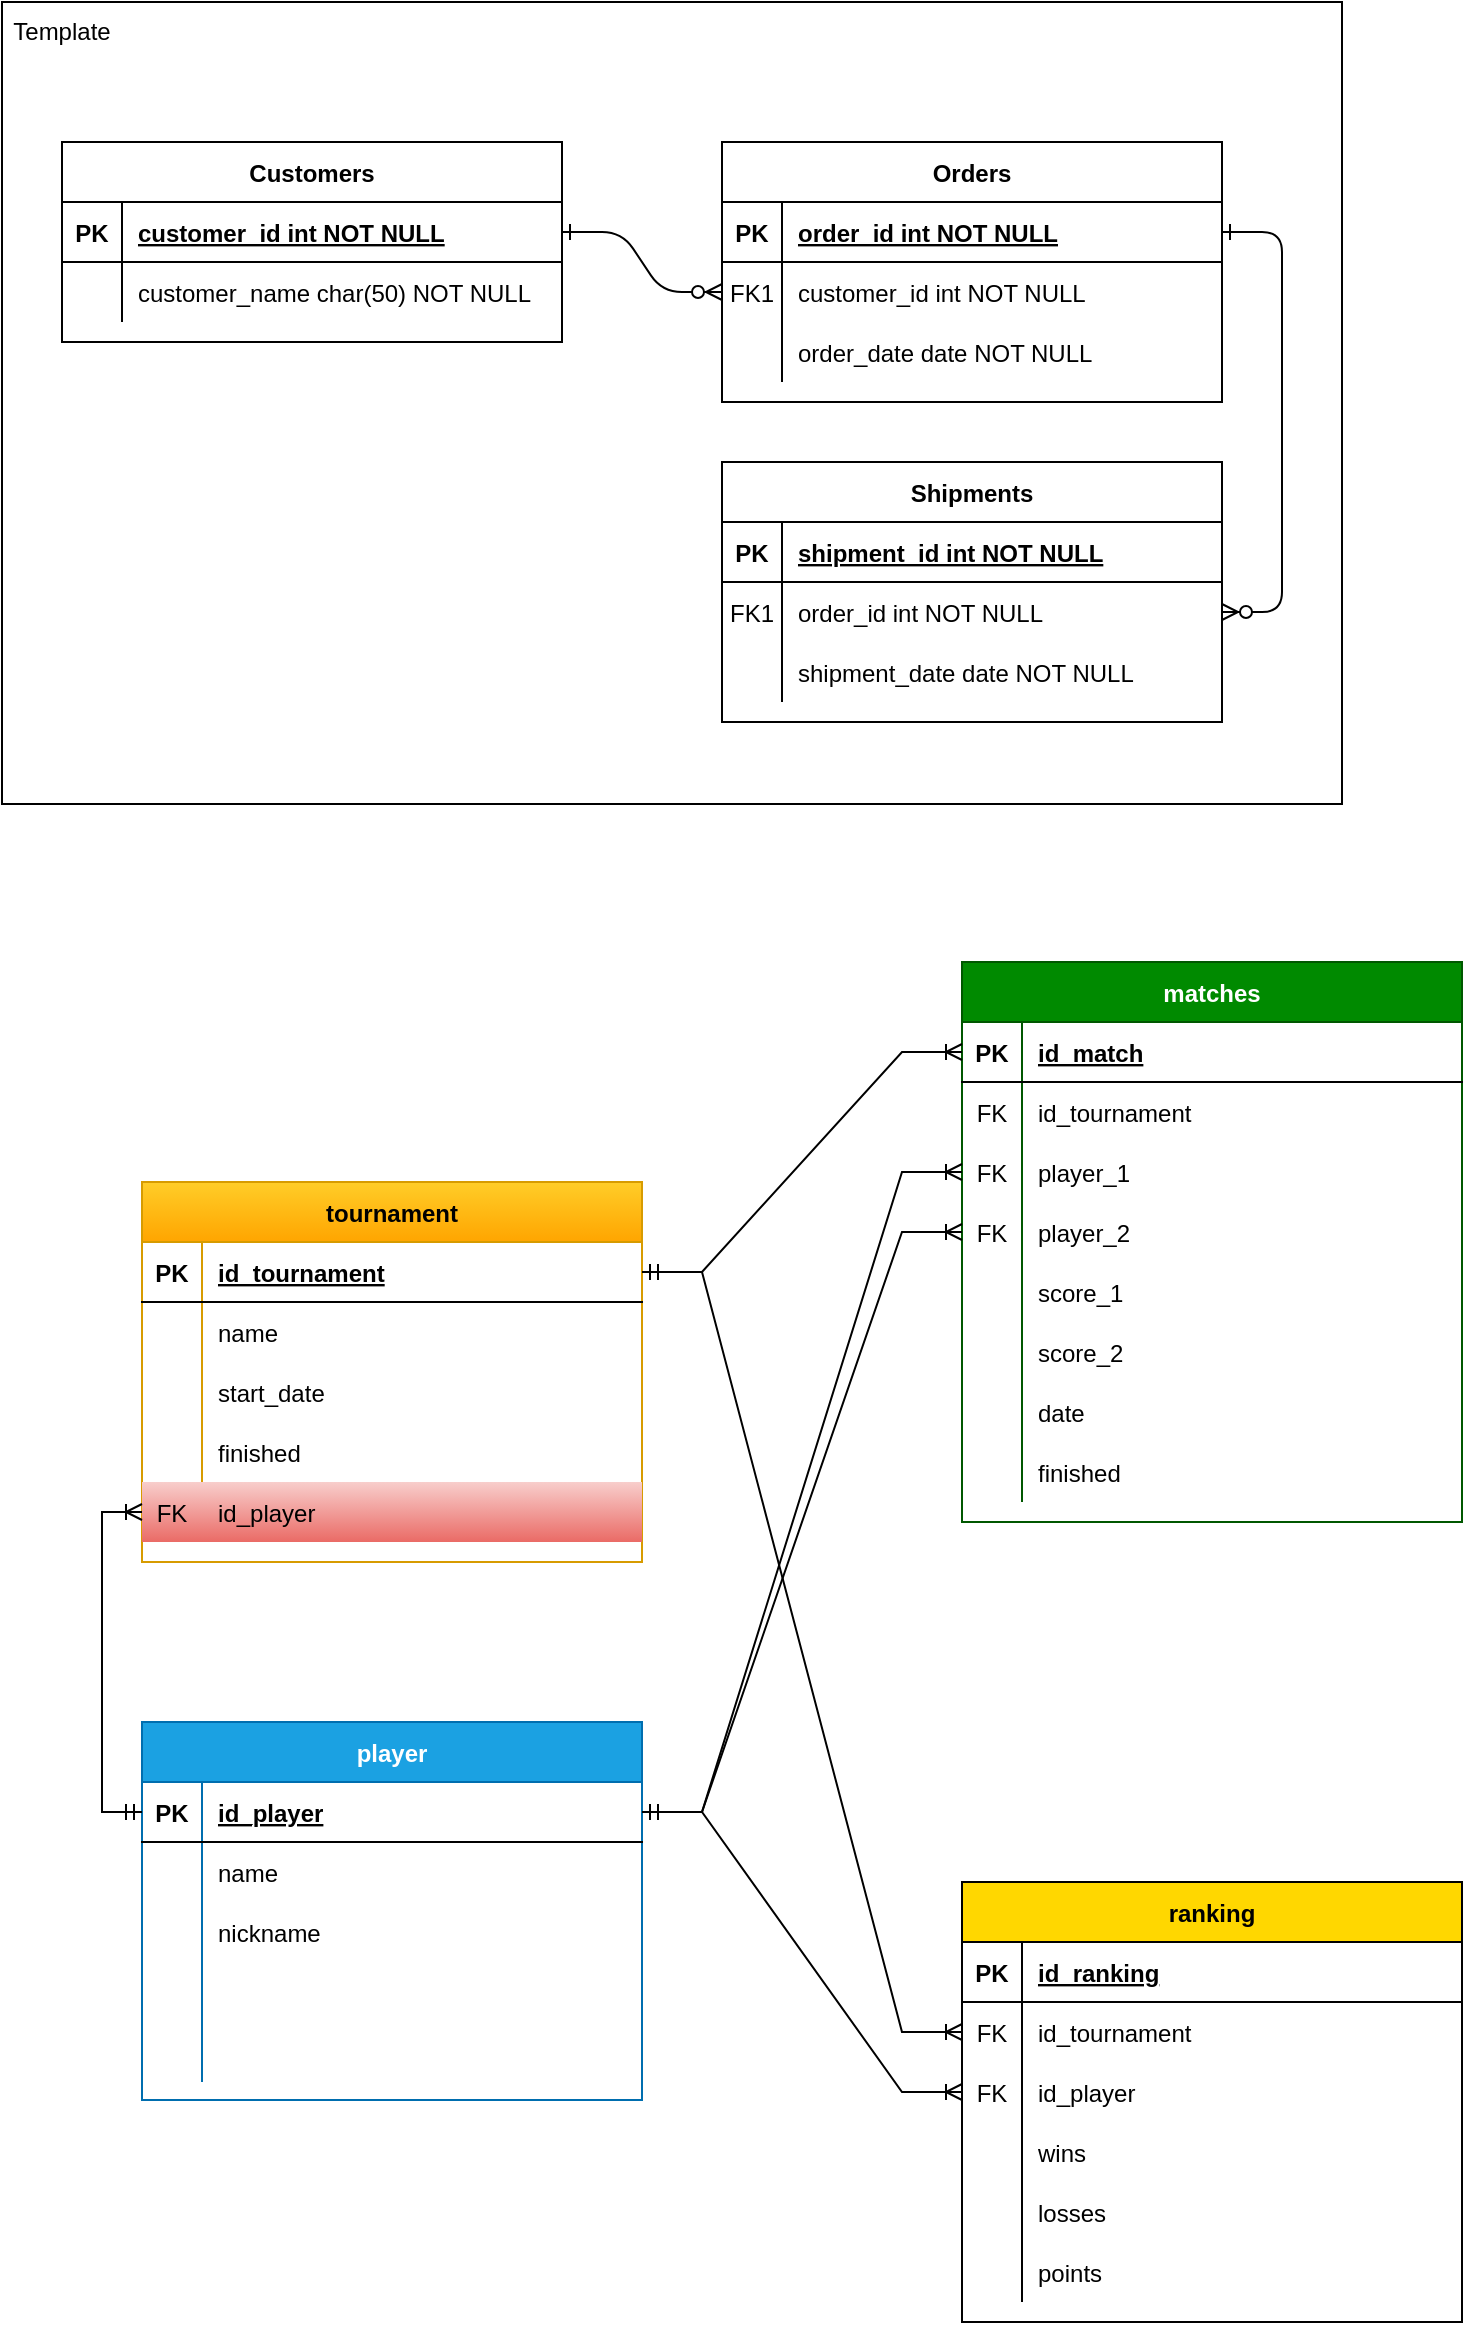 <mxfile version="26.2.14">
  <diagram id="R2lEEEUBdFMjLlhIrx00" name="Page-1">
    <mxGraphModel dx="1426" dy="1843" grid="1" gridSize="10" guides="1" tooltips="1" connect="1" arrows="1" fold="1" page="1" pageScale="1" pageWidth="850" pageHeight="1100" math="0" shadow="0" extFonts="Permanent Marker^https://fonts.googleapis.com/css?family=Permanent+Marker">
      <root>
        <mxCell id="0" />
        <mxCell id="1" parent="0" />
        <mxCell id="r2SVx0QW-fi42n-iGFnf-4" value="" style="group" vertex="1" connectable="0" parent="1">
          <mxGeometry x="20" y="-40" width="670" height="401" as="geometry" />
        </mxCell>
        <mxCell id="r2SVx0QW-fi42n-iGFnf-2" value="" style="rounded=0;whiteSpace=wrap;html=1;" vertex="1" parent="r2SVx0QW-fi42n-iGFnf-4">
          <mxGeometry width="670" height="401" as="geometry" />
        </mxCell>
        <mxCell id="C-vyLk0tnHw3VtMMgP7b-1" value="" style="edgeStyle=entityRelationEdgeStyle;endArrow=ERzeroToMany;startArrow=ERone;endFill=1;startFill=0;" parent="r2SVx0QW-fi42n-iGFnf-4" source="C-vyLk0tnHw3VtMMgP7b-24" target="C-vyLk0tnHw3VtMMgP7b-6" edge="1">
          <mxGeometry width="100" height="100" relative="1" as="geometry">
            <mxPoint x="250" y="670" as="sourcePoint" />
            <mxPoint x="350" y="570" as="targetPoint" />
          </mxGeometry>
        </mxCell>
        <mxCell id="C-vyLk0tnHw3VtMMgP7b-12" value="" style="edgeStyle=entityRelationEdgeStyle;endArrow=ERzeroToMany;startArrow=ERone;endFill=1;startFill=0;" parent="r2SVx0QW-fi42n-iGFnf-4" source="C-vyLk0tnHw3VtMMgP7b-3" target="C-vyLk0tnHw3VtMMgP7b-17" edge="1">
          <mxGeometry width="100" height="100" relative="1" as="geometry">
            <mxPoint x="310" y="130" as="sourcePoint" />
            <mxPoint x="370" y="155" as="targetPoint" />
          </mxGeometry>
        </mxCell>
        <mxCell id="C-vyLk0tnHw3VtMMgP7b-2" value="Orders" style="shape=table;startSize=30;container=1;collapsible=1;childLayout=tableLayout;fixedRows=1;rowLines=0;fontStyle=1;align=center;resizeLast=1;" parent="r2SVx0QW-fi42n-iGFnf-4" vertex="1">
          <mxGeometry x="360" y="70" width="250" height="130" as="geometry" />
        </mxCell>
        <mxCell id="C-vyLk0tnHw3VtMMgP7b-3" value="" style="shape=partialRectangle;collapsible=0;dropTarget=0;pointerEvents=0;fillColor=none;points=[[0,0.5],[1,0.5]];portConstraint=eastwest;top=0;left=0;right=0;bottom=1;" parent="C-vyLk0tnHw3VtMMgP7b-2" vertex="1">
          <mxGeometry y="30" width="250" height="30" as="geometry" />
        </mxCell>
        <mxCell id="C-vyLk0tnHw3VtMMgP7b-4" value="PK" style="shape=partialRectangle;overflow=hidden;connectable=0;fillColor=none;top=0;left=0;bottom=0;right=0;fontStyle=1;" parent="C-vyLk0tnHw3VtMMgP7b-3" vertex="1">
          <mxGeometry width="30" height="30" as="geometry">
            <mxRectangle width="30" height="30" as="alternateBounds" />
          </mxGeometry>
        </mxCell>
        <mxCell id="C-vyLk0tnHw3VtMMgP7b-5" value="order_id int NOT NULL " style="shape=partialRectangle;overflow=hidden;connectable=0;fillColor=none;top=0;left=0;bottom=0;right=0;align=left;spacingLeft=6;fontStyle=5;" parent="C-vyLk0tnHw3VtMMgP7b-3" vertex="1">
          <mxGeometry x="30" width="220" height="30" as="geometry">
            <mxRectangle width="220" height="30" as="alternateBounds" />
          </mxGeometry>
        </mxCell>
        <mxCell id="C-vyLk0tnHw3VtMMgP7b-6" value="" style="shape=partialRectangle;collapsible=0;dropTarget=0;pointerEvents=0;fillColor=none;points=[[0,0.5],[1,0.5]];portConstraint=eastwest;top=0;left=0;right=0;bottom=0;" parent="C-vyLk0tnHw3VtMMgP7b-2" vertex="1">
          <mxGeometry y="60" width="250" height="30" as="geometry" />
        </mxCell>
        <mxCell id="C-vyLk0tnHw3VtMMgP7b-7" value="FK1" style="shape=partialRectangle;overflow=hidden;connectable=0;fillColor=none;top=0;left=0;bottom=0;right=0;" parent="C-vyLk0tnHw3VtMMgP7b-6" vertex="1">
          <mxGeometry width="30" height="30" as="geometry">
            <mxRectangle width="30" height="30" as="alternateBounds" />
          </mxGeometry>
        </mxCell>
        <mxCell id="C-vyLk0tnHw3VtMMgP7b-8" value="customer_id int NOT NULL" style="shape=partialRectangle;overflow=hidden;connectable=0;fillColor=none;top=0;left=0;bottom=0;right=0;align=left;spacingLeft=6;" parent="C-vyLk0tnHw3VtMMgP7b-6" vertex="1">
          <mxGeometry x="30" width="220" height="30" as="geometry">
            <mxRectangle width="220" height="30" as="alternateBounds" />
          </mxGeometry>
        </mxCell>
        <mxCell id="C-vyLk0tnHw3VtMMgP7b-9" value="" style="shape=partialRectangle;collapsible=0;dropTarget=0;pointerEvents=0;fillColor=none;points=[[0,0.5],[1,0.5]];portConstraint=eastwest;top=0;left=0;right=0;bottom=0;" parent="C-vyLk0tnHw3VtMMgP7b-2" vertex="1">
          <mxGeometry y="90" width="250" height="30" as="geometry" />
        </mxCell>
        <mxCell id="C-vyLk0tnHw3VtMMgP7b-10" value="" style="shape=partialRectangle;overflow=hidden;connectable=0;fillColor=none;top=0;left=0;bottom=0;right=0;" parent="C-vyLk0tnHw3VtMMgP7b-9" vertex="1">
          <mxGeometry width="30" height="30" as="geometry">
            <mxRectangle width="30" height="30" as="alternateBounds" />
          </mxGeometry>
        </mxCell>
        <mxCell id="C-vyLk0tnHw3VtMMgP7b-11" value="order_date date NOT NULL" style="shape=partialRectangle;overflow=hidden;connectable=0;fillColor=none;top=0;left=0;bottom=0;right=0;align=left;spacingLeft=6;" parent="C-vyLk0tnHw3VtMMgP7b-9" vertex="1">
          <mxGeometry x="30" width="220" height="30" as="geometry">
            <mxRectangle width="220" height="30" as="alternateBounds" />
          </mxGeometry>
        </mxCell>
        <mxCell id="C-vyLk0tnHw3VtMMgP7b-13" value="Shipments" style="shape=table;startSize=30;container=1;collapsible=1;childLayout=tableLayout;fixedRows=1;rowLines=0;fontStyle=1;align=center;resizeLast=1;" parent="r2SVx0QW-fi42n-iGFnf-4" vertex="1">
          <mxGeometry x="360" y="230" width="250" height="130" as="geometry" />
        </mxCell>
        <mxCell id="C-vyLk0tnHw3VtMMgP7b-14" value="" style="shape=partialRectangle;collapsible=0;dropTarget=0;pointerEvents=0;fillColor=none;points=[[0,0.5],[1,0.5]];portConstraint=eastwest;top=0;left=0;right=0;bottom=1;" parent="C-vyLk0tnHw3VtMMgP7b-13" vertex="1">
          <mxGeometry y="30" width="250" height="30" as="geometry" />
        </mxCell>
        <mxCell id="C-vyLk0tnHw3VtMMgP7b-15" value="PK" style="shape=partialRectangle;overflow=hidden;connectable=0;fillColor=none;top=0;left=0;bottom=0;right=0;fontStyle=1;" parent="C-vyLk0tnHw3VtMMgP7b-14" vertex="1">
          <mxGeometry width="30" height="30" as="geometry">
            <mxRectangle width="30" height="30" as="alternateBounds" />
          </mxGeometry>
        </mxCell>
        <mxCell id="C-vyLk0tnHw3VtMMgP7b-16" value="shipment_id int NOT NULL " style="shape=partialRectangle;overflow=hidden;connectable=0;fillColor=none;top=0;left=0;bottom=0;right=0;align=left;spacingLeft=6;fontStyle=5;" parent="C-vyLk0tnHw3VtMMgP7b-14" vertex="1">
          <mxGeometry x="30" width="220" height="30" as="geometry">
            <mxRectangle width="220" height="30" as="alternateBounds" />
          </mxGeometry>
        </mxCell>
        <mxCell id="C-vyLk0tnHw3VtMMgP7b-17" value="" style="shape=partialRectangle;collapsible=0;dropTarget=0;pointerEvents=0;fillColor=none;points=[[0,0.5],[1,0.5]];portConstraint=eastwest;top=0;left=0;right=0;bottom=0;" parent="C-vyLk0tnHw3VtMMgP7b-13" vertex="1">
          <mxGeometry y="60" width="250" height="30" as="geometry" />
        </mxCell>
        <mxCell id="C-vyLk0tnHw3VtMMgP7b-18" value="FK1" style="shape=partialRectangle;overflow=hidden;connectable=0;fillColor=none;top=0;left=0;bottom=0;right=0;" parent="C-vyLk0tnHw3VtMMgP7b-17" vertex="1">
          <mxGeometry width="30" height="30" as="geometry">
            <mxRectangle width="30" height="30" as="alternateBounds" />
          </mxGeometry>
        </mxCell>
        <mxCell id="C-vyLk0tnHw3VtMMgP7b-19" value="order_id int NOT NULL" style="shape=partialRectangle;overflow=hidden;connectable=0;fillColor=none;top=0;left=0;bottom=0;right=0;align=left;spacingLeft=6;" parent="C-vyLk0tnHw3VtMMgP7b-17" vertex="1">
          <mxGeometry x="30" width="220" height="30" as="geometry">
            <mxRectangle width="220" height="30" as="alternateBounds" />
          </mxGeometry>
        </mxCell>
        <mxCell id="C-vyLk0tnHw3VtMMgP7b-20" value="" style="shape=partialRectangle;collapsible=0;dropTarget=0;pointerEvents=0;fillColor=none;points=[[0,0.5],[1,0.5]];portConstraint=eastwest;top=0;left=0;right=0;bottom=0;" parent="C-vyLk0tnHw3VtMMgP7b-13" vertex="1">
          <mxGeometry y="90" width="250" height="30" as="geometry" />
        </mxCell>
        <mxCell id="C-vyLk0tnHw3VtMMgP7b-21" value="" style="shape=partialRectangle;overflow=hidden;connectable=0;fillColor=none;top=0;left=0;bottom=0;right=0;" parent="C-vyLk0tnHw3VtMMgP7b-20" vertex="1">
          <mxGeometry width="30" height="30" as="geometry">
            <mxRectangle width="30" height="30" as="alternateBounds" />
          </mxGeometry>
        </mxCell>
        <mxCell id="C-vyLk0tnHw3VtMMgP7b-22" value="shipment_date date NOT NULL" style="shape=partialRectangle;overflow=hidden;connectable=0;fillColor=none;top=0;left=0;bottom=0;right=0;align=left;spacingLeft=6;" parent="C-vyLk0tnHw3VtMMgP7b-20" vertex="1">
          <mxGeometry x="30" width="220" height="30" as="geometry">
            <mxRectangle width="220" height="30" as="alternateBounds" />
          </mxGeometry>
        </mxCell>
        <mxCell id="C-vyLk0tnHw3VtMMgP7b-23" value="Customers" style="shape=table;startSize=30;container=1;collapsible=1;childLayout=tableLayout;fixedRows=1;rowLines=0;fontStyle=1;align=center;resizeLast=1;" parent="r2SVx0QW-fi42n-iGFnf-4" vertex="1">
          <mxGeometry x="30" y="70" width="250" height="100" as="geometry" />
        </mxCell>
        <mxCell id="C-vyLk0tnHw3VtMMgP7b-24" value="" style="shape=partialRectangle;collapsible=0;dropTarget=0;pointerEvents=0;fillColor=none;points=[[0,0.5],[1,0.5]];portConstraint=eastwest;top=0;left=0;right=0;bottom=1;" parent="C-vyLk0tnHw3VtMMgP7b-23" vertex="1">
          <mxGeometry y="30" width="250" height="30" as="geometry" />
        </mxCell>
        <mxCell id="C-vyLk0tnHw3VtMMgP7b-25" value="PK" style="shape=partialRectangle;overflow=hidden;connectable=0;fillColor=none;top=0;left=0;bottom=0;right=0;fontStyle=1;" parent="C-vyLk0tnHw3VtMMgP7b-24" vertex="1">
          <mxGeometry width="30" height="30" as="geometry">
            <mxRectangle width="30" height="30" as="alternateBounds" />
          </mxGeometry>
        </mxCell>
        <mxCell id="C-vyLk0tnHw3VtMMgP7b-26" value="customer_id int NOT NULL " style="shape=partialRectangle;overflow=hidden;connectable=0;fillColor=none;top=0;left=0;bottom=0;right=0;align=left;spacingLeft=6;fontStyle=5;" parent="C-vyLk0tnHw3VtMMgP7b-24" vertex="1">
          <mxGeometry x="30" width="220" height="30" as="geometry">
            <mxRectangle width="220" height="30" as="alternateBounds" />
          </mxGeometry>
        </mxCell>
        <mxCell id="C-vyLk0tnHw3VtMMgP7b-27" value="" style="shape=partialRectangle;collapsible=0;dropTarget=0;pointerEvents=0;fillColor=none;points=[[0,0.5],[1,0.5]];portConstraint=eastwest;top=0;left=0;right=0;bottom=0;" parent="C-vyLk0tnHw3VtMMgP7b-23" vertex="1">
          <mxGeometry y="60" width="250" height="30" as="geometry" />
        </mxCell>
        <mxCell id="C-vyLk0tnHw3VtMMgP7b-28" value="" style="shape=partialRectangle;overflow=hidden;connectable=0;fillColor=none;top=0;left=0;bottom=0;right=0;" parent="C-vyLk0tnHw3VtMMgP7b-27" vertex="1">
          <mxGeometry width="30" height="30" as="geometry">
            <mxRectangle width="30" height="30" as="alternateBounds" />
          </mxGeometry>
        </mxCell>
        <mxCell id="C-vyLk0tnHw3VtMMgP7b-29" value="customer_name char(50) NOT NULL" style="shape=partialRectangle;overflow=hidden;connectable=0;fillColor=none;top=0;left=0;bottom=0;right=0;align=left;spacingLeft=6;" parent="C-vyLk0tnHw3VtMMgP7b-27" vertex="1">
          <mxGeometry x="30" width="220" height="30" as="geometry">
            <mxRectangle width="220" height="30" as="alternateBounds" />
          </mxGeometry>
        </mxCell>
        <mxCell id="r2SVx0QW-fi42n-iGFnf-3" value="Template" style="text;html=1;align=center;verticalAlign=middle;whiteSpace=wrap;rounded=0;fontFamily=Helvetica;fontSize=12;fontColor=default;" vertex="1" parent="r2SVx0QW-fi42n-iGFnf-4">
          <mxGeometry width="60" height="30" as="geometry" />
        </mxCell>
        <mxCell id="r2SVx0QW-fi42n-iGFnf-9" value="player" style="shape=table;startSize=30;container=1;collapsible=1;childLayout=tableLayout;fixedRows=1;rowLines=0;fontStyle=1;align=center;resizeLast=1;fillColor=#1ba1e2;fontColor=#ffffff;strokeColor=#006EAF;" vertex="1" parent="1">
          <mxGeometry x="90" y="820" width="250" height="189" as="geometry" />
        </mxCell>
        <mxCell id="r2SVx0QW-fi42n-iGFnf-10" value="" style="shape=partialRectangle;collapsible=0;dropTarget=0;pointerEvents=0;fillColor=none;points=[[0,0.5],[1,0.5]];portConstraint=eastwest;top=0;left=0;right=0;bottom=1;" vertex="1" parent="r2SVx0QW-fi42n-iGFnf-9">
          <mxGeometry y="30" width="250" height="30" as="geometry" />
        </mxCell>
        <mxCell id="r2SVx0QW-fi42n-iGFnf-11" value="PK" style="shape=partialRectangle;overflow=hidden;connectable=0;fillColor=none;top=0;left=0;bottom=0;right=0;fontStyle=1;" vertex="1" parent="r2SVx0QW-fi42n-iGFnf-10">
          <mxGeometry width="30" height="30" as="geometry">
            <mxRectangle width="30" height="30" as="alternateBounds" />
          </mxGeometry>
        </mxCell>
        <mxCell id="r2SVx0QW-fi42n-iGFnf-12" value="id_player" style="shape=partialRectangle;overflow=hidden;connectable=0;fillColor=none;top=0;left=0;bottom=0;right=0;align=left;spacingLeft=6;fontStyle=5;" vertex="1" parent="r2SVx0QW-fi42n-iGFnf-10">
          <mxGeometry x="30" width="220" height="30" as="geometry">
            <mxRectangle width="220" height="30" as="alternateBounds" />
          </mxGeometry>
        </mxCell>
        <mxCell id="r2SVx0QW-fi42n-iGFnf-13" value="" style="shape=partialRectangle;collapsible=0;dropTarget=0;pointerEvents=0;fillColor=none;points=[[0,0.5],[1,0.5]];portConstraint=eastwest;top=0;left=0;right=0;bottom=0;" vertex="1" parent="r2SVx0QW-fi42n-iGFnf-9">
          <mxGeometry y="60" width="250" height="30" as="geometry" />
        </mxCell>
        <mxCell id="r2SVx0QW-fi42n-iGFnf-14" value="" style="shape=partialRectangle;overflow=hidden;connectable=0;fillColor=none;top=0;left=0;bottom=0;right=0;" vertex="1" parent="r2SVx0QW-fi42n-iGFnf-13">
          <mxGeometry width="30" height="30" as="geometry">
            <mxRectangle width="30" height="30" as="alternateBounds" />
          </mxGeometry>
        </mxCell>
        <mxCell id="r2SVx0QW-fi42n-iGFnf-15" value="name" style="shape=partialRectangle;overflow=hidden;connectable=0;fillColor=none;top=0;left=0;bottom=0;right=0;align=left;spacingLeft=6;" vertex="1" parent="r2SVx0QW-fi42n-iGFnf-13">
          <mxGeometry x="30" width="220" height="30" as="geometry">
            <mxRectangle width="220" height="30" as="alternateBounds" />
          </mxGeometry>
        </mxCell>
        <mxCell id="r2SVx0QW-fi42n-iGFnf-34" value="" style="shape=partialRectangle;collapsible=0;dropTarget=0;pointerEvents=0;fillColor=none;points=[[0,0.5],[1,0.5]];portConstraint=eastwest;top=0;left=0;right=0;bottom=0;" vertex="1" parent="r2SVx0QW-fi42n-iGFnf-9">
          <mxGeometry y="90" width="250" height="30" as="geometry" />
        </mxCell>
        <mxCell id="r2SVx0QW-fi42n-iGFnf-35" value="" style="shape=partialRectangle;overflow=hidden;connectable=0;fillColor=none;top=0;left=0;bottom=0;right=0;" vertex="1" parent="r2SVx0QW-fi42n-iGFnf-34">
          <mxGeometry width="30" height="30" as="geometry">
            <mxRectangle width="30" height="30" as="alternateBounds" />
          </mxGeometry>
        </mxCell>
        <mxCell id="r2SVx0QW-fi42n-iGFnf-36" value="nickname" style="shape=partialRectangle;overflow=hidden;connectable=0;fillColor=none;top=0;left=0;bottom=0;right=0;align=left;spacingLeft=6;" vertex="1" parent="r2SVx0QW-fi42n-iGFnf-34">
          <mxGeometry x="30" width="220" height="30" as="geometry">
            <mxRectangle width="220" height="30" as="alternateBounds" />
          </mxGeometry>
        </mxCell>
        <mxCell id="r2SVx0QW-fi42n-iGFnf-37" value="" style="shape=partialRectangle;collapsible=0;dropTarget=0;pointerEvents=0;fillColor=none;points=[[0,0.5],[1,0.5]];portConstraint=eastwest;top=0;left=0;right=0;bottom=0;" vertex="1" parent="r2SVx0QW-fi42n-iGFnf-9">
          <mxGeometry y="120" width="250" height="30" as="geometry" />
        </mxCell>
        <mxCell id="r2SVx0QW-fi42n-iGFnf-38" value="" style="shape=partialRectangle;overflow=hidden;connectable=0;fillColor=none;top=0;left=0;bottom=0;right=0;" vertex="1" parent="r2SVx0QW-fi42n-iGFnf-37">
          <mxGeometry width="30" height="30" as="geometry">
            <mxRectangle width="30" height="30" as="alternateBounds" />
          </mxGeometry>
        </mxCell>
        <mxCell id="r2SVx0QW-fi42n-iGFnf-39" value="" style="shape=partialRectangle;overflow=hidden;connectable=0;fillColor=none;top=0;left=0;bottom=0;right=0;align=left;spacingLeft=6;" vertex="1" parent="r2SVx0QW-fi42n-iGFnf-37">
          <mxGeometry x="30" width="220" height="30" as="geometry">
            <mxRectangle width="220" height="30" as="alternateBounds" />
          </mxGeometry>
        </mxCell>
        <mxCell id="r2SVx0QW-fi42n-iGFnf-40" value="" style="shape=partialRectangle;collapsible=0;dropTarget=0;pointerEvents=0;fillColor=none;points=[[0,0.5],[1,0.5]];portConstraint=eastwest;top=0;left=0;right=0;bottom=0;" vertex="1" parent="r2SVx0QW-fi42n-iGFnf-9">
          <mxGeometry y="150" width="250" height="30" as="geometry" />
        </mxCell>
        <mxCell id="r2SVx0QW-fi42n-iGFnf-41" value="" style="shape=partialRectangle;overflow=hidden;connectable=0;fillColor=none;top=0;left=0;bottom=0;right=0;" vertex="1" parent="r2SVx0QW-fi42n-iGFnf-40">
          <mxGeometry width="30" height="30" as="geometry">
            <mxRectangle width="30" height="30" as="alternateBounds" />
          </mxGeometry>
        </mxCell>
        <mxCell id="r2SVx0QW-fi42n-iGFnf-42" value="" style="shape=partialRectangle;overflow=hidden;connectable=0;fillColor=none;top=0;left=0;bottom=0;right=0;align=left;spacingLeft=6;" vertex="1" parent="r2SVx0QW-fi42n-iGFnf-40">
          <mxGeometry x="30" width="220" height="30" as="geometry">
            <mxRectangle width="220" height="30" as="alternateBounds" />
          </mxGeometry>
        </mxCell>
        <mxCell id="r2SVx0QW-fi42n-iGFnf-61" value="tournament" style="shape=table;startSize=30;container=1;collapsible=1;childLayout=tableLayout;fixedRows=1;rowLines=0;fontStyle=1;align=center;resizeLast=1;rounded=0;strokeColor=#d79b00;verticalAlign=middle;fontFamily=Helvetica;fontSize=12;fillColor=#ffcd28;gradientColor=#ffa500;" vertex="1" parent="1">
          <mxGeometry x="90" y="550" width="250" height="190" as="geometry" />
        </mxCell>
        <mxCell id="r2SVx0QW-fi42n-iGFnf-62" value="" style="shape=partialRectangle;collapsible=0;dropTarget=0;pointerEvents=0;fillColor=none;points=[[0,0.5],[1,0.5]];portConstraint=eastwest;top=0;left=0;right=0;bottom=1;rounded=0;strokeColor=default;align=center;verticalAlign=middle;fontFamily=Helvetica;fontSize=12;fontColor=default;" vertex="1" parent="r2SVx0QW-fi42n-iGFnf-61">
          <mxGeometry y="30" width="250" height="30" as="geometry" />
        </mxCell>
        <mxCell id="r2SVx0QW-fi42n-iGFnf-63" value="PK" style="shape=partialRectangle;overflow=hidden;connectable=0;fillColor=none;top=0;left=0;bottom=0;right=0;fontStyle=1;rounded=0;strokeColor=default;align=center;verticalAlign=middle;fontFamily=Helvetica;fontSize=12;fontColor=default;" vertex="1" parent="r2SVx0QW-fi42n-iGFnf-62">
          <mxGeometry width="30" height="30" as="geometry">
            <mxRectangle width="30" height="30" as="alternateBounds" />
          </mxGeometry>
        </mxCell>
        <mxCell id="r2SVx0QW-fi42n-iGFnf-64" value="id_tournament" style="shape=partialRectangle;overflow=hidden;connectable=0;fillColor=none;top=0;left=0;bottom=0;right=0;align=left;spacingLeft=6;fontStyle=5;rounded=0;strokeColor=default;verticalAlign=middle;fontFamily=Helvetica;fontSize=12;fontColor=default;" vertex="1" parent="r2SVx0QW-fi42n-iGFnf-62">
          <mxGeometry x="30" width="220" height="30" as="geometry">
            <mxRectangle width="220" height="30" as="alternateBounds" />
          </mxGeometry>
        </mxCell>
        <mxCell id="r2SVx0QW-fi42n-iGFnf-65" value="" style="shape=partialRectangle;collapsible=0;dropTarget=0;pointerEvents=0;fillColor=none;points=[[0,0.5],[1,0.5]];portConstraint=eastwest;top=0;left=0;right=0;bottom=0;rounded=0;strokeColor=default;align=center;verticalAlign=middle;fontFamily=Helvetica;fontSize=12;fontColor=default;" vertex="1" parent="r2SVx0QW-fi42n-iGFnf-61">
          <mxGeometry y="60" width="250" height="30" as="geometry" />
        </mxCell>
        <mxCell id="r2SVx0QW-fi42n-iGFnf-66" value="" style="shape=partialRectangle;overflow=hidden;connectable=0;fillColor=none;top=0;left=0;bottom=0;right=0;rounded=0;strokeColor=default;align=center;verticalAlign=middle;fontFamily=Helvetica;fontSize=12;fontColor=default;" vertex="1" parent="r2SVx0QW-fi42n-iGFnf-65">
          <mxGeometry width="30" height="30" as="geometry">
            <mxRectangle width="30" height="30" as="alternateBounds" />
          </mxGeometry>
        </mxCell>
        <mxCell id="r2SVx0QW-fi42n-iGFnf-67" value="name" style="shape=partialRectangle;overflow=hidden;connectable=0;fillColor=none;top=0;left=0;bottom=0;right=0;align=left;spacingLeft=6;rounded=0;strokeColor=default;verticalAlign=middle;fontFamily=Helvetica;fontSize=12;fontColor=default;" vertex="1" parent="r2SVx0QW-fi42n-iGFnf-65">
          <mxGeometry x="30" width="220" height="30" as="geometry">
            <mxRectangle width="220" height="30" as="alternateBounds" />
          </mxGeometry>
        </mxCell>
        <mxCell id="r2SVx0QW-fi42n-iGFnf-68" value="" style="shape=partialRectangle;collapsible=0;dropTarget=0;pointerEvents=0;fillColor=none;points=[[0,0.5],[1,0.5]];portConstraint=eastwest;top=0;left=0;right=0;bottom=0;rounded=0;strokeColor=default;align=center;verticalAlign=middle;fontFamily=Helvetica;fontSize=12;fontColor=default;" vertex="1" parent="r2SVx0QW-fi42n-iGFnf-61">
          <mxGeometry y="90" width="250" height="30" as="geometry" />
        </mxCell>
        <mxCell id="r2SVx0QW-fi42n-iGFnf-69" value="" style="shape=partialRectangle;overflow=hidden;connectable=0;fillColor=none;top=0;left=0;bottom=0;right=0;rounded=0;strokeColor=default;align=center;verticalAlign=middle;fontFamily=Helvetica;fontSize=12;fontColor=default;" vertex="1" parent="r2SVx0QW-fi42n-iGFnf-68">
          <mxGeometry width="30" height="30" as="geometry">
            <mxRectangle width="30" height="30" as="alternateBounds" />
          </mxGeometry>
        </mxCell>
        <mxCell id="r2SVx0QW-fi42n-iGFnf-70" value="start_date" style="shape=partialRectangle;overflow=hidden;connectable=0;fillColor=none;top=0;left=0;bottom=0;right=0;align=left;spacingLeft=6;rounded=0;strokeColor=default;verticalAlign=middle;fontFamily=Helvetica;fontSize=12;fontColor=default;" vertex="1" parent="r2SVx0QW-fi42n-iGFnf-68">
          <mxGeometry x="30" width="220" height="30" as="geometry">
            <mxRectangle width="220" height="30" as="alternateBounds" />
          </mxGeometry>
        </mxCell>
        <mxCell id="r2SVx0QW-fi42n-iGFnf-71" value="" style="shape=partialRectangle;collapsible=0;dropTarget=0;pointerEvents=0;fillColor=none;points=[[0,0.5],[1,0.5]];portConstraint=eastwest;top=0;left=0;right=0;bottom=0;rounded=0;strokeColor=default;align=center;verticalAlign=middle;fontFamily=Helvetica;fontSize=12;fontColor=default;" vertex="1" parent="r2SVx0QW-fi42n-iGFnf-61">
          <mxGeometry y="120" width="250" height="30" as="geometry" />
        </mxCell>
        <mxCell id="r2SVx0QW-fi42n-iGFnf-72" value="" style="shape=partialRectangle;overflow=hidden;connectable=0;fillColor=none;top=0;left=0;bottom=0;right=0;rounded=0;strokeColor=default;align=center;verticalAlign=middle;fontFamily=Helvetica;fontSize=12;fontColor=default;" vertex="1" parent="r2SVx0QW-fi42n-iGFnf-71">
          <mxGeometry width="30" height="30" as="geometry">
            <mxRectangle width="30" height="30" as="alternateBounds" />
          </mxGeometry>
        </mxCell>
        <mxCell id="r2SVx0QW-fi42n-iGFnf-73" value="finished" style="shape=partialRectangle;overflow=hidden;connectable=0;fillColor=none;top=0;left=0;bottom=0;right=0;align=left;spacingLeft=6;rounded=0;strokeColor=default;verticalAlign=middle;fontFamily=Helvetica;fontSize=12;fontColor=default;" vertex="1" parent="r2SVx0QW-fi42n-iGFnf-71">
          <mxGeometry x="30" width="220" height="30" as="geometry">
            <mxRectangle width="220" height="30" as="alternateBounds" />
          </mxGeometry>
        </mxCell>
        <mxCell id="r2SVx0QW-fi42n-iGFnf-131" value="" style="shape=partialRectangle;collapsible=0;dropTarget=0;pointerEvents=0;fillColor=#f8cecc;points=[[0,0.5],[1,0.5]];portConstraint=eastwest;top=0;left=0;right=0;bottom=0;rounded=0;strokeColor=#b85450;align=center;verticalAlign=middle;fontFamily=Helvetica;fontSize=12;gradientColor=#ea6b66;" vertex="1" parent="r2SVx0QW-fi42n-iGFnf-61">
          <mxGeometry y="150" width="250" height="30" as="geometry" />
        </mxCell>
        <mxCell id="r2SVx0QW-fi42n-iGFnf-132" value="FK" style="shape=partialRectangle;overflow=hidden;connectable=0;fillColor=none;top=0;left=0;bottom=0;right=0;rounded=0;strokeColor=default;align=center;verticalAlign=middle;fontFamily=Helvetica;fontSize=12;fontColor=default;" vertex="1" parent="r2SVx0QW-fi42n-iGFnf-131">
          <mxGeometry width="30" height="30" as="geometry">
            <mxRectangle width="30" height="30" as="alternateBounds" />
          </mxGeometry>
        </mxCell>
        <mxCell id="r2SVx0QW-fi42n-iGFnf-133" value="id_player" style="shape=partialRectangle;overflow=hidden;connectable=0;fillColor=none;top=0;left=0;bottom=0;right=0;align=left;spacingLeft=6;rounded=0;strokeColor=default;verticalAlign=middle;fontFamily=Helvetica;fontSize=12;fontColor=default;" vertex="1" parent="r2SVx0QW-fi42n-iGFnf-131">
          <mxGeometry x="30" width="220" height="30" as="geometry">
            <mxRectangle width="220" height="30" as="alternateBounds" />
          </mxGeometry>
        </mxCell>
        <mxCell id="r2SVx0QW-fi42n-iGFnf-74" value="matches" style="shape=table;startSize=30;container=1;collapsible=1;childLayout=tableLayout;fixedRows=1;rowLines=0;fontStyle=1;align=center;resizeLast=1;rounded=0;strokeColor=#005700;verticalAlign=middle;fontFamily=Helvetica;fontSize=12;fontColor=#ffffff;fillColor=#008a00;" vertex="1" parent="1">
          <mxGeometry x="500" y="440" width="250" height="280" as="geometry" />
        </mxCell>
        <mxCell id="r2SVx0QW-fi42n-iGFnf-75" value="" style="shape=partialRectangle;collapsible=0;dropTarget=0;pointerEvents=0;fillColor=none;points=[[0,0.5],[1,0.5]];portConstraint=eastwest;top=0;left=0;right=0;bottom=1;rounded=0;strokeColor=default;align=center;verticalAlign=middle;fontFamily=Helvetica;fontSize=12;fontColor=default;" vertex="1" parent="r2SVx0QW-fi42n-iGFnf-74">
          <mxGeometry y="30" width="250" height="30" as="geometry" />
        </mxCell>
        <mxCell id="r2SVx0QW-fi42n-iGFnf-76" value="PK" style="shape=partialRectangle;overflow=hidden;connectable=0;fillColor=none;top=0;left=0;bottom=0;right=0;fontStyle=1;rounded=0;strokeColor=default;align=center;verticalAlign=middle;fontFamily=Helvetica;fontSize=12;fontColor=default;" vertex="1" parent="r2SVx0QW-fi42n-iGFnf-75">
          <mxGeometry width="30" height="30" as="geometry">
            <mxRectangle width="30" height="30" as="alternateBounds" />
          </mxGeometry>
        </mxCell>
        <mxCell id="r2SVx0QW-fi42n-iGFnf-77" value="id_match" style="shape=partialRectangle;overflow=hidden;connectable=0;fillColor=none;top=0;left=0;bottom=0;right=0;align=left;spacingLeft=6;fontStyle=5;rounded=0;strokeColor=default;verticalAlign=middle;fontFamily=Helvetica;fontSize=12;fontColor=default;" vertex="1" parent="r2SVx0QW-fi42n-iGFnf-75">
          <mxGeometry x="30" width="220" height="30" as="geometry">
            <mxRectangle width="220" height="30" as="alternateBounds" />
          </mxGeometry>
        </mxCell>
        <mxCell id="r2SVx0QW-fi42n-iGFnf-78" value="" style="shape=partialRectangle;collapsible=0;dropTarget=0;pointerEvents=0;fillColor=none;points=[[0,0.5],[1,0.5]];portConstraint=eastwest;top=0;left=0;right=0;bottom=0;rounded=0;strokeColor=default;align=center;verticalAlign=middle;fontFamily=Helvetica;fontSize=12;fontColor=default;" vertex="1" parent="r2SVx0QW-fi42n-iGFnf-74">
          <mxGeometry y="60" width="250" height="30" as="geometry" />
        </mxCell>
        <mxCell id="r2SVx0QW-fi42n-iGFnf-79" value="FK" style="shape=partialRectangle;overflow=hidden;connectable=0;fillColor=none;top=0;left=0;bottom=0;right=0;rounded=0;strokeColor=default;align=center;verticalAlign=middle;fontFamily=Helvetica;fontSize=12;fontColor=default;" vertex="1" parent="r2SVx0QW-fi42n-iGFnf-78">
          <mxGeometry width="30" height="30" as="geometry">
            <mxRectangle width="30" height="30" as="alternateBounds" />
          </mxGeometry>
        </mxCell>
        <mxCell id="r2SVx0QW-fi42n-iGFnf-80" value="id_tournament" style="shape=partialRectangle;overflow=hidden;connectable=0;fillColor=none;top=0;left=0;bottom=0;right=0;align=left;spacingLeft=6;rounded=0;strokeColor=default;verticalAlign=middle;fontFamily=Helvetica;fontSize=12;fontColor=default;" vertex="1" parent="r2SVx0QW-fi42n-iGFnf-78">
          <mxGeometry x="30" width="220" height="30" as="geometry">
            <mxRectangle width="220" height="30" as="alternateBounds" />
          </mxGeometry>
        </mxCell>
        <mxCell id="r2SVx0QW-fi42n-iGFnf-81" value="" style="shape=partialRectangle;collapsible=0;dropTarget=0;pointerEvents=0;fillColor=none;points=[[0,0.5],[1,0.5]];portConstraint=eastwest;top=0;left=0;right=0;bottom=0;rounded=0;strokeColor=default;align=center;verticalAlign=middle;fontFamily=Helvetica;fontSize=12;fontColor=default;" vertex="1" parent="r2SVx0QW-fi42n-iGFnf-74">
          <mxGeometry y="90" width="250" height="30" as="geometry" />
        </mxCell>
        <mxCell id="r2SVx0QW-fi42n-iGFnf-82" value="FK" style="shape=partialRectangle;overflow=hidden;connectable=0;fillColor=none;top=0;left=0;bottom=0;right=0;rounded=0;strokeColor=default;align=center;verticalAlign=middle;fontFamily=Helvetica;fontSize=12;fontColor=default;" vertex="1" parent="r2SVx0QW-fi42n-iGFnf-81">
          <mxGeometry width="30" height="30" as="geometry">
            <mxRectangle width="30" height="30" as="alternateBounds" />
          </mxGeometry>
        </mxCell>
        <mxCell id="r2SVx0QW-fi42n-iGFnf-83" value="player_1" style="shape=partialRectangle;overflow=hidden;connectable=0;fillColor=none;top=0;left=0;bottom=0;right=0;align=left;spacingLeft=6;rounded=0;strokeColor=default;verticalAlign=middle;fontFamily=Helvetica;fontSize=12;fontColor=default;" vertex="1" parent="r2SVx0QW-fi42n-iGFnf-81">
          <mxGeometry x="30" width="220" height="30" as="geometry">
            <mxRectangle width="220" height="30" as="alternateBounds" />
          </mxGeometry>
        </mxCell>
        <mxCell id="r2SVx0QW-fi42n-iGFnf-84" value="" style="shape=partialRectangle;collapsible=0;dropTarget=0;pointerEvents=0;fillColor=none;points=[[0,0.5],[1,0.5]];portConstraint=eastwest;top=0;left=0;right=0;bottom=0;rounded=0;strokeColor=default;align=center;verticalAlign=middle;fontFamily=Helvetica;fontSize=12;fontColor=default;" vertex="1" parent="r2SVx0QW-fi42n-iGFnf-74">
          <mxGeometry y="120" width="250" height="30" as="geometry" />
        </mxCell>
        <mxCell id="r2SVx0QW-fi42n-iGFnf-85" value="FK" style="shape=partialRectangle;overflow=hidden;connectable=0;fillColor=none;top=0;left=0;bottom=0;right=0;rounded=0;strokeColor=default;align=center;verticalAlign=middle;fontFamily=Helvetica;fontSize=12;fontColor=default;" vertex="1" parent="r2SVx0QW-fi42n-iGFnf-84">
          <mxGeometry width="30" height="30" as="geometry">
            <mxRectangle width="30" height="30" as="alternateBounds" />
          </mxGeometry>
        </mxCell>
        <mxCell id="r2SVx0QW-fi42n-iGFnf-86" value="player_2" style="shape=partialRectangle;overflow=hidden;connectable=0;fillColor=none;top=0;left=0;bottom=0;right=0;align=left;spacingLeft=6;rounded=0;strokeColor=default;verticalAlign=middle;fontFamily=Helvetica;fontSize=12;fontColor=default;" vertex="1" parent="r2SVx0QW-fi42n-iGFnf-84">
          <mxGeometry x="30" width="220" height="30" as="geometry">
            <mxRectangle width="220" height="30" as="alternateBounds" />
          </mxGeometry>
        </mxCell>
        <mxCell id="r2SVx0QW-fi42n-iGFnf-87" value="" style="shape=partialRectangle;collapsible=0;dropTarget=0;pointerEvents=0;fillColor=none;points=[[0,0.5],[1,0.5]];portConstraint=eastwest;top=0;left=0;right=0;bottom=0;rounded=0;strokeColor=default;align=center;verticalAlign=middle;fontFamily=Helvetica;fontSize=12;fontColor=default;" vertex="1" parent="r2SVx0QW-fi42n-iGFnf-74">
          <mxGeometry y="150" width="250" height="30" as="geometry" />
        </mxCell>
        <mxCell id="r2SVx0QW-fi42n-iGFnf-88" value="" style="shape=partialRectangle;overflow=hidden;connectable=0;fillColor=none;top=0;left=0;bottom=0;right=0;rounded=0;strokeColor=default;align=center;verticalAlign=middle;fontFamily=Helvetica;fontSize=12;fontColor=default;" vertex="1" parent="r2SVx0QW-fi42n-iGFnf-87">
          <mxGeometry width="30" height="30" as="geometry">
            <mxRectangle width="30" height="30" as="alternateBounds" />
          </mxGeometry>
        </mxCell>
        <mxCell id="r2SVx0QW-fi42n-iGFnf-89" value="score_1" style="shape=partialRectangle;overflow=hidden;connectable=0;fillColor=none;top=0;left=0;bottom=0;right=0;align=left;spacingLeft=6;rounded=0;strokeColor=default;verticalAlign=middle;fontFamily=Helvetica;fontSize=12;fontColor=default;" vertex="1" parent="r2SVx0QW-fi42n-iGFnf-87">
          <mxGeometry x="30" width="220" height="30" as="geometry">
            <mxRectangle width="220" height="30" as="alternateBounds" />
          </mxGeometry>
        </mxCell>
        <mxCell id="r2SVx0QW-fi42n-iGFnf-90" value="" style="shape=partialRectangle;collapsible=0;dropTarget=0;pointerEvents=0;fillColor=none;points=[[0,0.5],[1,0.5]];portConstraint=eastwest;top=0;left=0;right=0;bottom=0;rounded=0;strokeColor=default;align=center;verticalAlign=middle;fontFamily=Helvetica;fontSize=12;fontColor=default;" vertex="1" parent="r2SVx0QW-fi42n-iGFnf-74">
          <mxGeometry y="180" width="250" height="30" as="geometry" />
        </mxCell>
        <mxCell id="r2SVx0QW-fi42n-iGFnf-91" value="" style="shape=partialRectangle;overflow=hidden;connectable=0;fillColor=none;top=0;left=0;bottom=0;right=0;rounded=0;strokeColor=default;align=center;verticalAlign=middle;fontFamily=Helvetica;fontSize=12;fontColor=default;" vertex="1" parent="r2SVx0QW-fi42n-iGFnf-90">
          <mxGeometry width="30" height="30" as="geometry">
            <mxRectangle width="30" height="30" as="alternateBounds" />
          </mxGeometry>
        </mxCell>
        <mxCell id="r2SVx0QW-fi42n-iGFnf-92" value="score_2" style="shape=partialRectangle;overflow=hidden;connectable=0;fillColor=none;top=0;left=0;bottom=0;right=0;align=left;spacingLeft=6;rounded=0;strokeColor=default;verticalAlign=middle;fontFamily=Helvetica;fontSize=12;fontColor=default;" vertex="1" parent="r2SVx0QW-fi42n-iGFnf-90">
          <mxGeometry x="30" width="220" height="30" as="geometry">
            <mxRectangle width="220" height="30" as="alternateBounds" />
          </mxGeometry>
        </mxCell>
        <mxCell id="r2SVx0QW-fi42n-iGFnf-93" value="" style="shape=partialRectangle;collapsible=0;dropTarget=0;pointerEvents=0;fillColor=none;points=[[0,0.5],[1,0.5]];portConstraint=eastwest;top=0;left=0;right=0;bottom=0;rounded=0;strokeColor=default;align=center;verticalAlign=middle;fontFamily=Helvetica;fontSize=12;fontColor=default;" vertex="1" parent="r2SVx0QW-fi42n-iGFnf-74">
          <mxGeometry y="210" width="250" height="30" as="geometry" />
        </mxCell>
        <mxCell id="r2SVx0QW-fi42n-iGFnf-94" value="" style="shape=partialRectangle;overflow=hidden;connectable=0;fillColor=none;top=0;left=0;bottom=0;right=0;rounded=0;strokeColor=default;align=center;verticalAlign=middle;fontFamily=Helvetica;fontSize=12;fontColor=default;" vertex="1" parent="r2SVx0QW-fi42n-iGFnf-93">
          <mxGeometry width="30" height="30" as="geometry">
            <mxRectangle width="30" height="30" as="alternateBounds" />
          </mxGeometry>
        </mxCell>
        <mxCell id="r2SVx0QW-fi42n-iGFnf-95" value="date" style="shape=partialRectangle;overflow=hidden;connectable=0;fillColor=none;top=0;left=0;bottom=0;right=0;align=left;spacingLeft=6;rounded=0;strokeColor=default;verticalAlign=middle;fontFamily=Helvetica;fontSize=12;fontColor=default;" vertex="1" parent="r2SVx0QW-fi42n-iGFnf-93">
          <mxGeometry x="30" width="220" height="30" as="geometry">
            <mxRectangle width="220" height="30" as="alternateBounds" />
          </mxGeometry>
        </mxCell>
        <mxCell id="r2SVx0QW-fi42n-iGFnf-96" value="" style="shape=partialRectangle;collapsible=0;dropTarget=0;pointerEvents=0;fillColor=none;points=[[0,0.5],[1,0.5]];portConstraint=eastwest;top=0;left=0;right=0;bottom=0;rounded=0;strokeColor=default;align=center;verticalAlign=middle;fontFamily=Helvetica;fontSize=12;fontColor=default;" vertex="1" parent="r2SVx0QW-fi42n-iGFnf-74">
          <mxGeometry y="240" width="250" height="30" as="geometry" />
        </mxCell>
        <mxCell id="r2SVx0QW-fi42n-iGFnf-97" value="" style="shape=partialRectangle;overflow=hidden;connectable=0;fillColor=none;top=0;left=0;bottom=0;right=0;rounded=0;strokeColor=default;align=center;verticalAlign=middle;fontFamily=Helvetica;fontSize=12;fontColor=default;" vertex="1" parent="r2SVx0QW-fi42n-iGFnf-96">
          <mxGeometry width="30" height="30" as="geometry">
            <mxRectangle width="30" height="30" as="alternateBounds" />
          </mxGeometry>
        </mxCell>
        <mxCell id="r2SVx0QW-fi42n-iGFnf-98" value="finished" style="shape=partialRectangle;overflow=hidden;connectable=0;fillColor=none;top=0;left=0;bottom=0;right=0;align=left;spacingLeft=6;rounded=0;strokeColor=default;verticalAlign=middle;fontFamily=Helvetica;fontSize=12;fontColor=default;" vertex="1" parent="r2SVx0QW-fi42n-iGFnf-96">
          <mxGeometry x="30" width="220" height="30" as="geometry">
            <mxRectangle width="220" height="30" as="alternateBounds" />
          </mxGeometry>
        </mxCell>
        <mxCell id="r2SVx0QW-fi42n-iGFnf-100" value="" style="edgeStyle=entityRelationEdgeStyle;fontSize=12;html=1;endArrow=ERoneToMany;startArrow=ERone;rounded=0;fontFamily=Helvetica;fontColor=default;exitX=1;exitY=0.5;exitDx=0;exitDy=0;entryX=0;entryY=0.5;entryDx=0;entryDy=0;startFill=0;" edge="1" parent="1" source="r2SVx0QW-fi42n-iGFnf-62" target="r2SVx0QW-fi42n-iGFnf-75">
          <mxGeometry width="100" height="100" relative="1" as="geometry">
            <mxPoint x="500" y="720" as="sourcePoint" />
            <mxPoint x="600" y="620" as="targetPoint" />
          </mxGeometry>
        </mxCell>
        <mxCell id="r2SVx0QW-fi42n-iGFnf-101" value="" style="edgeStyle=entityRelationEdgeStyle;fontSize=12;html=1;endArrow=ERone;endFill=1;rounded=0;fontFamily=Helvetica;fontColor=default;entryX=1;entryY=0.5;entryDx=0;entryDy=0;startArrow=ERoneToMany;startFill=0;exitX=0;exitY=0.5;exitDx=0;exitDy=0;" edge="1" parent="1" source="r2SVx0QW-fi42n-iGFnf-81" target="r2SVx0QW-fi42n-iGFnf-10">
          <mxGeometry width="100" height="100" relative="1" as="geometry">
            <mxPoint x="320" y="1140" as="sourcePoint" />
            <mxPoint x="350" y="1040" as="targetPoint" />
          </mxGeometry>
        </mxCell>
        <mxCell id="r2SVx0QW-fi42n-iGFnf-103" value="ranking" style="shape=table;startSize=30;container=1;collapsible=1;childLayout=tableLayout;fixedRows=1;rowLines=0;fontStyle=1;align=center;resizeLast=1;rounded=0;strokeColor=default;verticalAlign=middle;fontFamily=Helvetica;fontSize=12;fontColor=default;fillColor=light-dark(#FFD700,#005050);" vertex="1" parent="1">
          <mxGeometry x="500" y="900" width="250" height="220" as="geometry" />
        </mxCell>
        <mxCell id="r2SVx0QW-fi42n-iGFnf-104" value="" style="shape=partialRectangle;collapsible=0;dropTarget=0;pointerEvents=0;fillColor=none;points=[[0,0.5],[1,0.5]];portConstraint=eastwest;top=0;left=0;right=0;bottom=1;rounded=0;strokeColor=default;align=center;verticalAlign=middle;fontFamily=Helvetica;fontSize=12;fontColor=default;" vertex="1" parent="r2SVx0QW-fi42n-iGFnf-103">
          <mxGeometry y="30" width="250" height="30" as="geometry" />
        </mxCell>
        <mxCell id="r2SVx0QW-fi42n-iGFnf-105" value="PK" style="shape=partialRectangle;overflow=hidden;connectable=0;fillColor=none;top=0;left=0;bottom=0;right=0;fontStyle=1;rounded=0;strokeColor=default;align=center;verticalAlign=middle;fontFamily=Helvetica;fontSize=12;fontColor=default;" vertex="1" parent="r2SVx0QW-fi42n-iGFnf-104">
          <mxGeometry width="30" height="30" as="geometry">
            <mxRectangle width="30" height="30" as="alternateBounds" />
          </mxGeometry>
        </mxCell>
        <mxCell id="r2SVx0QW-fi42n-iGFnf-106" value="id_ranking" style="shape=partialRectangle;overflow=hidden;connectable=0;fillColor=none;top=0;left=0;bottom=0;right=0;align=left;spacingLeft=6;fontStyle=5;rounded=0;strokeColor=default;verticalAlign=middle;fontFamily=Helvetica;fontSize=12;fontColor=default;" vertex="1" parent="r2SVx0QW-fi42n-iGFnf-104">
          <mxGeometry x="30" width="220" height="30" as="geometry">
            <mxRectangle width="220" height="30" as="alternateBounds" />
          </mxGeometry>
        </mxCell>
        <mxCell id="r2SVx0QW-fi42n-iGFnf-107" value="" style="shape=partialRectangle;collapsible=0;dropTarget=0;pointerEvents=0;fillColor=none;points=[[0,0.5],[1,0.5]];portConstraint=eastwest;top=0;left=0;right=0;bottom=0;rounded=0;strokeColor=default;align=center;verticalAlign=middle;fontFamily=Helvetica;fontSize=12;fontColor=default;" vertex="1" parent="r2SVx0QW-fi42n-iGFnf-103">
          <mxGeometry y="60" width="250" height="30" as="geometry" />
        </mxCell>
        <mxCell id="r2SVx0QW-fi42n-iGFnf-108" value="FK" style="shape=partialRectangle;overflow=hidden;connectable=0;fillColor=none;top=0;left=0;bottom=0;right=0;rounded=0;strokeColor=default;align=center;verticalAlign=middle;fontFamily=Helvetica;fontSize=12;fontColor=default;" vertex="1" parent="r2SVx0QW-fi42n-iGFnf-107">
          <mxGeometry width="30" height="30" as="geometry">
            <mxRectangle width="30" height="30" as="alternateBounds" />
          </mxGeometry>
        </mxCell>
        <mxCell id="r2SVx0QW-fi42n-iGFnf-109" value="id_tournament" style="shape=partialRectangle;overflow=hidden;connectable=0;fillColor=none;top=0;left=0;bottom=0;right=0;align=left;spacingLeft=6;rounded=0;strokeColor=default;verticalAlign=middle;fontFamily=Helvetica;fontSize=12;fontColor=default;" vertex="1" parent="r2SVx0QW-fi42n-iGFnf-107">
          <mxGeometry x="30" width="220" height="30" as="geometry">
            <mxRectangle width="220" height="30" as="alternateBounds" />
          </mxGeometry>
        </mxCell>
        <mxCell id="r2SVx0QW-fi42n-iGFnf-110" value="" style="shape=partialRectangle;collapsible=0;dropTarget=0;pointerEvents=0;fillColor=none;points=[[0,0.5],[1,0.5]];portConstraint=eastwest;top=0;left=0;right=0;bottom=0;rounded=0;strokeColor=default;align=center;verticalAlign=middle;fontFamily=Helvetica;fontSize=12;fontColor=default;" vertex="1" parent="r2SVx0QW-fi42n-iGFnf-103">
          <mxGeometry y="90" width="250" height="30" as="geometry" />
        </mxCell>
        <mxCell id="r2SVx0QW-fi42n-iGFnf-111" value="FK" style="shape=partialRectangle;overflow=hidden;connectable=0;fillColor=none;top=0;left=0;bottom=0;right=0;rounded=0;strokeColor=default;align=center;verticalAlign=middle;fontFamily=Helvetica;fontSize=12;fontColor=default;" vertex="1" parent="r2SVx0QW-fi42n-iGFnf-110">
          <mxGeometry width="30" height="30" as="geometry">
            <mxRectangle width="30" height="30" as="alternateBounds" />
          </mxGeometry>
        </mxCell>
        <mxCell id="r2SVx0QW-fi42n-iGFnf-112" value="id_player" style="shape=partialRectangle;overflow=hidden;connectable=0;fillColor=none;top=0;left=0;bottom=0;right=0;align=left;spacingLeft=6;rounded=0;strokeColor=default;verticalAlign=middle;fontFamily=Helvetica;fontSize=12;fontColor=default;" vertex="1" parent="r2SVx0QW-fi42n-iGFnf-110">
          <mxGeometry x="30" width="220" height="30" as="geometry">
            <mxRectangle width="220" height="30" as="alternateBounds" />
          </mxGeometry>
        </mxCell>
        <mxCell id="r2SVx0QW-fi42n-iGFnf-113" value="" style="shape=partialRectangle;collapsible=0;dropTarget=0;pointerEvents=0;fillColor=none;points=[[0,0.5],[1,0.5]];portConstraint=eastwest;top=0;left=0;right=0;bottom=0;rounded=0;strokeColor=default;align=center;verticalAlign=middle;fontFamily=Helvetica;fontSize=12;fontColor=default;" vertex="1" parent="r2SVx0QW-fi42n-iGFnf-103">
          <mxGeometry y="120" width="250" height="30" as="geometry" />
        </mxCell>
        <mxCell id="r2SVx0QW-fi42n-iGFnf-114" value="" style="shape=partialRectangle;overflow=hidden;connectable=0;fillColor=none;top=0;left=0;bottom=0;right=0;rounded=0;strokeColor=default;align=center;verticalAlign=middle;fontFamily=Helvetica;fontSize=12;fontColor=default;" vertex="1" parent="r2SVx0QW-fi42n-iGFnf-113">
          <mxGeometry width="30" height="30" as="geometry">
            <mxRectangle width="30" height="30" as="alternateBounds" />
          </mxGeometry>
        </mxCell>
        <mxCell id="r2SVx0QW-fi42n-iGFnf-115" value="wins" style="shape=partialRectangle;overflow=hidden;connectable=0;fillColor=none;top=0;left=0;bottom=0;right=0;align=left;spacingLeft=6;rounded=0;strokeColor=default;verticalAlign=middle;fontFamily=Helvetica;fontSize=12;fontColor=default;" vertex="1" parent="r2SVx0QW-fi42n-iGFnf-113">
          <mxGeometry x="30" width="220" height="30" as="geometry">
            <mxRectangle width="220" height="30" as="alternateBounds" />
          </mxGeometry>
        </mxCell>
        <mxCell id="r2SVx0QW-fi42n-iGFnf-116" value="" style="shape=partialRectangle;collapsible=0;dropTarget=0;pointerEvents=0;fillColor=none;points=[[0,0.5],[1,0.5]];portConstraint=eastwest;top=0;left=0;right=0;bottom=0;rounded=0;strokeColor=default;align=center;verticalAlign=middle;fontFamily=Helvetica;fontSize=12;fontColor=default;" vertex="1" parent="r2SVx0QW-fi42n-iGFnf-103">
          <mxGeometry y="150" width="250" height="30" as="geometry" />
        </mxCell>
        <mxCell id="r2SVx0QW-fi42n-iGFnf-117" value="" style="shape=partialRectangle;overflow=hidden;connectable=0;fillColor=none;top=0;left=0;bottom=0;right=0;rounded=0;strokeColor=default;align=center;verticalAlign=middle;fontFamily=Helvetica;fontSize=12;fontColor=default;" vertex="1" parent="r2SVx0QW-fi42n-iGFnf-116">
          <mxGeometry width="30" height="30" as="geometry">
            <mxRectangle width="30" height="30" as="alternateBounds" />
          </mxGeometry>
        </mxCell>
        <mxCell id="r2SVx0QW-fi42n-iGFnf-118" value="losses" style="shape=partialRectangle;overflow=hidden;connectable=0;fillColor=none;top=0;left=0;bottom=0;right=0;align=left;spacingLeft=6;rounded=0;strokeColor=default;verticalAlign=middle;fontFamily=Helvetica;fontSize=12;fontColor=default;" vertex="1" parent="r2SVx0QW-fi42n-iGFnf-116">
          <mxGeometry x="30" width="220" height="30" as="geometry">
            <mxRectangle width="220" height="30" as="alternateBounds" />
          </mxGeometry>
        </mxCell>
        <mxCell id="r2SVx0QW-fi42n-iGFnf-119" value="" style="shape=partialRectangle;collapsible=0;dropTarget=0;pointerEvents=0;fillColor=none;points=[[0,0.5],[1,0.5]];portConstraint=eastwest;top=0;left=0;right=0;bottom=0;rounded=0;strokeColor=default;align=center;verticalAlign=middle;fontFamily=Helvetica;fontSize=12;fontColor=default;" vertex="1" parent="r2SVx0QW-fi42n-iGFnf-103">
          <mxGeometry y="180" width="250" height="30" as="geometry" />
        </mxCell>
        <mxCell id="r2SVx0QW-fi42n-iGFnf-120" value="" style="shape=partialRectangle;overflow=hidden;connectable=0;fillColor=none;top=0;left=0;bottom=0;right=0;rounded=0;strokeColor=default;align=center;verticalAlign=middle;fontFamily=Helvetica;fontSize=12;fontColor=default;" vertex="1" parent="r2SVx0QW-fi42n-iGFnf-119">
          <mxGeometry width="30" height="30" as="geometry">
            <mxRectangle width="30" height="30" as="alternateBounds" />
          </mxGeometry>
        </mxCell>
        <mxCell id="r2SVx0QW-fi42n-iGFnf-121" value="points" style="shape=partialRectangle;overflow=hidden;connectable=0;fillColor=none;top=0;left=0;bottom=0;right=0;align=left;spacingLeft=6;rounded=0;strokeColor=default;verticalAlign=middle;fontFamily=Helvetica;fontSize=12;fontColor=default;" vertex="1" parent="r2SVx0QW-fi42n-iGFnf-119">
          <mxGeometry x="30" width="220" height="30" as="geometry">
            <mxRectangle width="220" height="30" as="alternateBounds" />
          </mxGeometry>
        </mxCell>
        <mxCell id="r2SVx0QW-fi42n-iGFnf-128" value="" style="edgeStyle=entityRelationEdgeStyle;fontSize=12;html=1;endArrow=ERoneToMany;startArrow=ERmandOne;rounded=0;fontFamily=Helvetica;fontColor=default;entryX=0;entryY=0.5;entryDx=0;entryDy=0;startFill=0;exitX=1;exitY=0.5;exitDx=0;exitDy=0;" edge="1" parent="1" source="r2SVx0QW-fi42n-iGFnf-62" target="r2SVx0QW-fi42n-iGFnf-107">
          <mxGeometry width="100" height="100" relative="1" as="geometry">
            <mxPoint x="350" y="990" as="sourcePoint" />
            <mxPoint x="470" y="910" as="targetPoint" />
          </mxGeometry>
        </mxCell>
        <mxCell id="r2SVx0QW-fi42n-iGFnf-129" value="" style="edgeStyle=entityRelationEdgeStyle;fontSize=12;html=1;endArrow=ERone;endFill=1;rounded=0;fontFamily=Helvetica;fontColor=default;entryX=1;entryY=0.5;entryDx=0;entryDy=0;startArrow=ERoneToMany;startFill=0;exitX=0;exitY=0.5;exitDx=0;exitDy=0;" edge="1" parent="1" source="r2SVx0QW-fi42n-iGFnf-84" target="r2SVx0QW-fi42n-iGFnf-10">
          <mxGeometry width="100" height="100" relative="1" as="geometry">
            <mxPoint x="510" y="695" as="sourcePoint" />
            <mxPoint x="350" y="785" as="targetPoint" />
          </mxGeometry>
        </mxCell>
        <mxCell id="r2SVx0QW-fi42n-iGFnf-130" value="" style="edgeStyle=entityRelationEdgeStyle;fontSize=12;html=1;endArrow=ERmandOne;endFill=0;rounded=0;fontFamily=Helvetica;fontColor=default;entryX=1;entryY=0.5;entryDx=0;entryDy=0;startArrow=ERoneToMany;startFill=0;exitX=0;exitY=0.5;exitDx=0;exitDy=0;" edge="1" parent="1" source="r2SVx0QW-fi42n-iGFnf-110" target="r2SVx0QW-fi42n-iGFnf-10">
          <mxGeometry width="100" height="100" relative="1" as="geometry">
            <mxPoint x="510" y="615" as="sourcePoint" />
            <mxPoint x="350" y="715" as="targetPoint" />
          </mxGeometry>
        </mxCell>
        <mxCell id="r2SVx0QW-fi42n-iGFnf-143" style="edgeStyle=orthogonalEdgeStyle;rounded=0;orthogonalLoop=1;jettySize=auto;html=1;fontFamily=Helvetica;fontSize=12;fontColor=default;startArrow=ERmandOne;startFill=0;endArrow=ERoneToMany;endFill=0;exitX=0;exitY=0.5;exitDx=0;exitDy=0;entryX=0;entryY=0.5;entryDx=0;entryDy=0;" edge="1" parent="1" source="r2SVx0QW-fi42n-iGFnf-10" target="r2SVx0QW-fi42n-iGFnf-131">
          <mxGeometry relative="1" as="geometry">
            <mxPoint x="40" y="790" as="targetPoint" />
          </mxGeometry>
        </mxCell>
      </root>
    </mxGraphModel>
  </diagram>
</mxfile>
